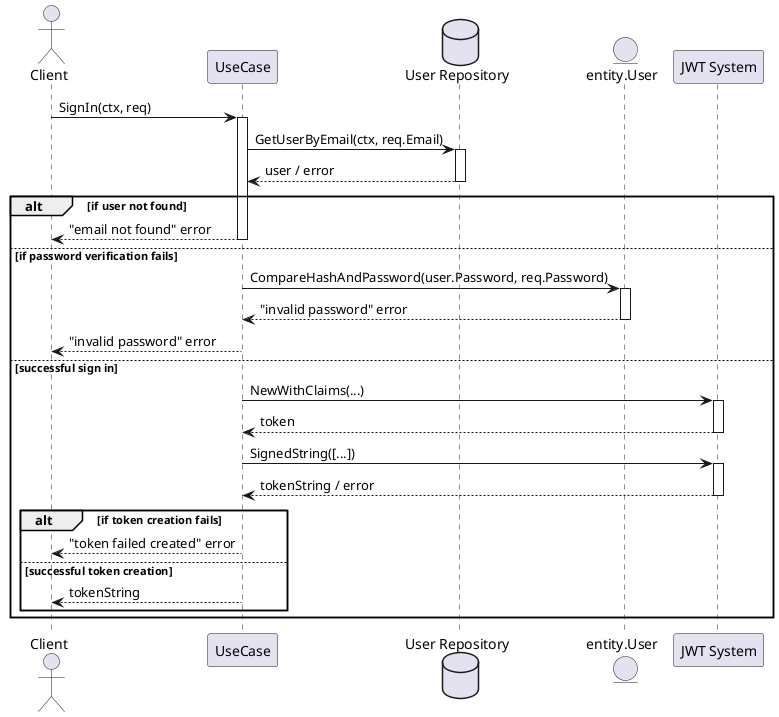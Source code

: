 @startuml
actor Client
participant "UseCase" as UC
database "User Repository" as Repo
entity "entity.User" as User
participant "JWT System" as JWT

Client -> UC : SignIn(ctx, req)
activate UC

UC -> Repo : GetUserByEmail(ctx, req.Email)
activate Repo
Repo --> UC : user / error
deactivate Repo

alt if user not found
    UC --> Client : "email not found" error
    deactivate UC
else if password verification fails
    UC -> User : CompareHashAndPassword(user.Password, req.Password)
    activate User
    User --> UC : "invalid password" error
    deactivate User
    UC --> Client : "invalid password" error
    deactivate UC
else successful sign in
    UC -> JWT : NewWithClaims(...)
    activate JWT
    JWT --> UC : token
    deactivate JWT
    UC -> JWT : SignedString([...])
    activate JWT
    JWT --> UC : tokenString / error
    deactivate JWT
    alt if token creation fails
        UC --> Client : "token failed created" error
        deactivate UC
    else successful token creation
        UC --> Client : tokenString
        deactivate UC
    end
end

@enduml
